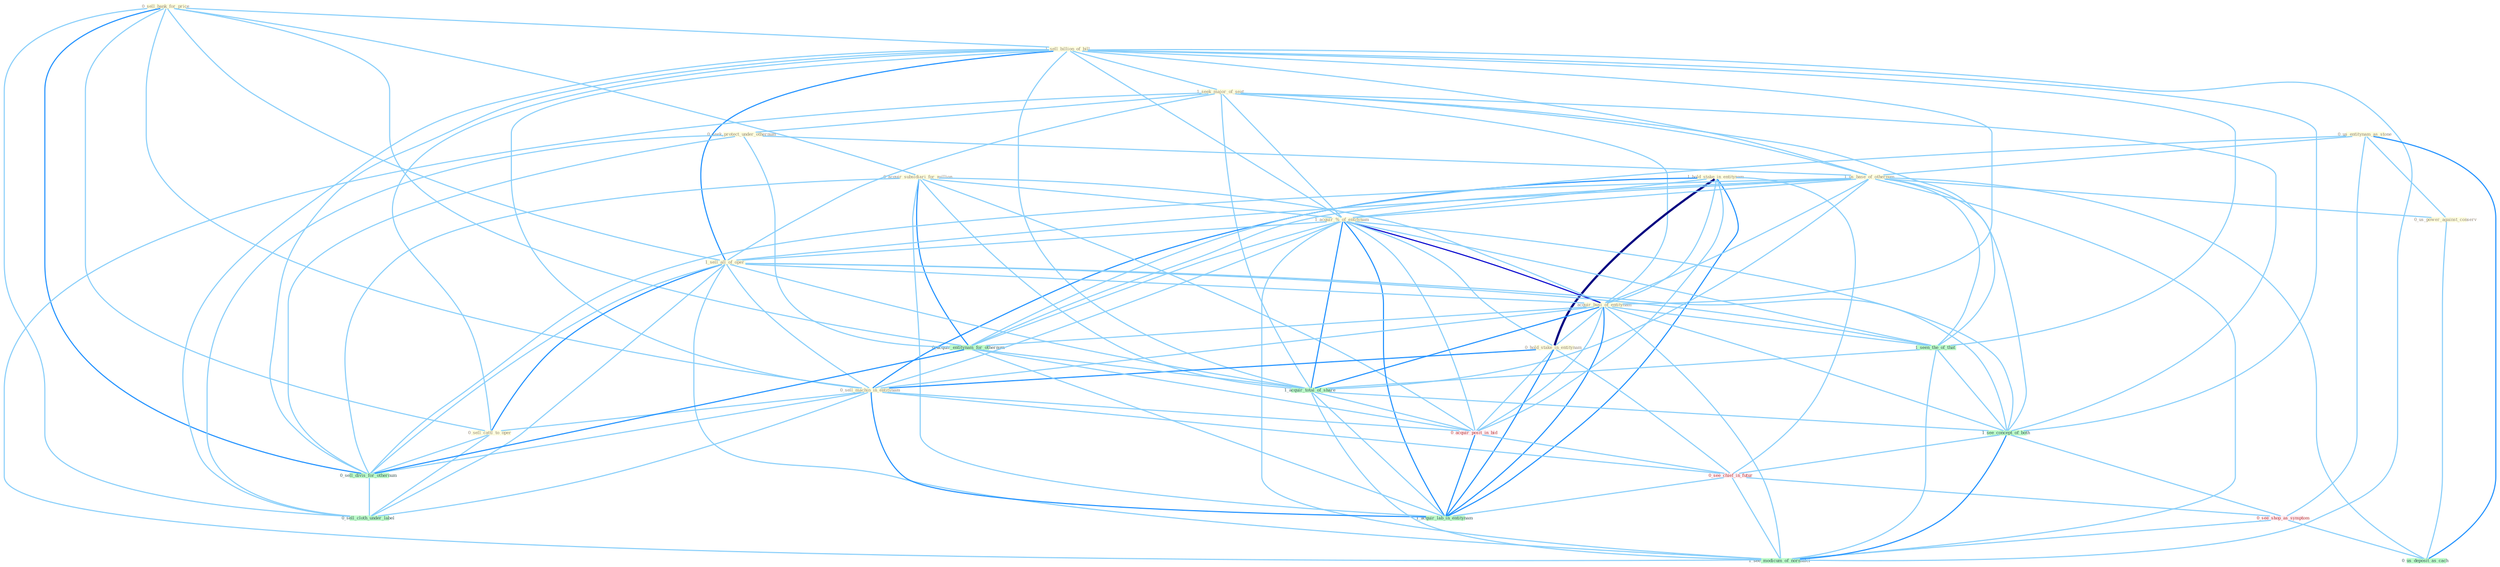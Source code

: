 Graph G{ 
    node
    [shape=polygon,style=filled,width=.5,height=.06,color="#BDFCC9",fixedsize=true,fontsize=4,
    fontcolor="#2f4f4f"];
    {node
    [color="#ffffe0", fontcolor="#8b7d6b"] "0_sell_bank_for_price " "1_sell_billion_of_bill " "1_seek_major_of_seat " "1_hold_stake_in_entitynam " "0_seek_protect_under_othernum " "0_us_entitynam_as_stone " "0_acquir_subsidiari_for_million " "1_us_base_of_othernum " "1_acquir_%_of_entitynam " "1_sell_all_of_oper " "1_acquir_busi_of_entitynam " "0_hold_stake_in_entitynam " "0_sell_machin_in_entitynam " "0_sell_cattl_to_oper " "0_us_power_against_conserv "}
{node [color="#fff0f5", fontcolor="#b22222"] "0_acquir_posit_in_bid " "0_see_chief_in_futur " "0_see_shop_as_symptom "}
edge [color="#B0E2FF"];

	"0_sell_bank_for_price " -- "1_sell_billion_of_bill " [w="1", color="#87cefa" ];
	"0_sell_bank_for_price " -- "0_acquir_subsidiari_for_million " [w="1", color="#87cefa" ];
	"0_sell_bank_for_price " -- "1_sell_all_of_oper " [w="1", color="#87cefa" ];
	"0_sell_bank_for_price " -- "0_sell_machin_in_entitynam " [w="1", color="#87cefa" ];
	"0_sell_bank_for_price " -- "0_sell_cattl_to_oper " [w="1", color="#87cefa" ];
	"0_sell_bank_for_price " -- "0_acquir_entitynam_for_othernum " [w="1", color="#87cefa" ];
	"0_sell_bank_for_price " -- "0_sell_divis_for_othernum " [w="2", color="#1e90ff" , len=0.8];
	"0_sell_bank_for_price " -- "0_sell_cloth_under_label " [w="1", color="#87cefa" ];
	"1_sell_billion_of_bill " -- "1_seek_major_of_seat " [w="1", color="#87cefa" ];
	"1_sell_billion_of_bill " -- "1_us_base_of_othernum " [w="1", color="#87cefa" ];
	"1_sell_billion_of_bill " -- "1_acquir_%_of_entitynam " [w="1", color="#87cefa" ];
	"1_sell_billion_of_bill " -- "1_sell_all_of_oper " [w="2", color="#1e90ff" , len=0.8];
	"1_sell_billion_of_bill " -- "1_acquir_busi_of_entitynam " [w="1", color="#87cefa" ];
	"1_sell_billion_of_bill " -- "0_sell_machin_in_entitynam " [w="1", color="#87cefa" ];
	"1_sell_billion_of_bill " -- "0_sell_cattl_to_oper " [w="1", color="#87cefa" ];
	"1_sell_billion_of_bill " -- "1_seen_the_of_that " [w="1", color="#87cefa" ];
	"1_sell_billion_of_bill " -- "0_sell_divis_for_othernum " [w="1", color="#87cefa" ];
	"1_sell_billion_of_bill " -- "1_acquir_total_of_share " [w="1", color="#87cefa" ];
	"1_sell_billion_of_bill " -- "0_sell_cloth_under_label " [w="1", color="#87cefa" ];
	"1_sell_billion_of_bill " -- "1_see_concept_of_both " [w="1", color="#87cefa" ];
	"1_sell_billion_of_bill " -- "1_see_modicum_of_normalci " [w="1", color="#87cefa" ];
	"1_seek_major_of_seat " -- "0_seek_protect_under_othernum " [w="1", color="#87cefa" ];
	"1_seek_major_of_seat " -- "1_us_base_of_othernum " [w="1", color="#87cefa" ];
	"1_seek_major_of_seat " -- "1_acquir_%_of_entitynam " [w="1", color="#87cefa" ];
	"1_seek_major_of_seat " -- "1_sell_all_of_oper " [w="1", color="#87cefa" ];
	"1_seek_major_of_seat " -- "1_acquir_busi_of_entitynam " [w="1", color="#87cefa" ];
	"1_seek_major_of_seat " -- "1_seen_the_of_that " [w="1", color="#87cefa" ];
	"1_seek_major_of_seat " -- "1_acquir_total_of_share " [w="1", color="#87cefa" ];
	"1_seek_major_of_seat " -- "1_see_concept_of_both " [w="1", color="#87cefa" ];
	"1_seek_major_of_seat " -- "1_see_modicum_of_normalci " [w="1", color="#87cefa" ];
	"1_hold_stake_in_entitynam " -- "1_acquir_%_of_entitynam " [w="1", color="#87cefa" ];
	"1_hold_stake_in_entitynam " -- "1_acquir_busi_of_entitynam " [w="1", color="#87cefa" ];
	"1_hold_stake_in_entitynam " -- "0_hold_stake_in_entitynam " [w="4", style=bold, color="#000080", len=0.4];
	"1_hold_stake_in_entitynam " -- "0_sell_machin_in_entitynam " [w="2", color="#1e90ff" , len=0.8];
	"1_hold_stake_in_entitynam " -- "0_acquir_posit_in_bid " [w="1", color="#87cefa" ];
	"1_hold_stake_in_entitynam " -- "0_see_chief_in_futur " [w="1", color="#87cefa" ];
	"1_hold_stake_in_entitynam " -- "1_acquir_lab_in_entitynam " [w="2", color="#1e90ff" , len=0.8];
	"0_seek_protect_under_othernum " -- "1_us_base_of_othernum " [w="1", color="#87cefa" ];
	"0_seek_protect_under_othernum " -- "0_acquir_entitynam_for_othernum " [w="1", color="#87cefa" ];
	"0_seek_protect_under_othernum " -- "0_sell_divis_for_othernum " [w="1", color="#87cefa" ];
	"0_seek_protect_under_othernum " -- "0_sell_cloth_under_label " [w="1", color="#87cefa" ];
	"0_us_entitynam_as_stone " -- "1_us_base_of_othernum " [w="1", color="#87cefa" ];
	"0_us_entitynam_as_stone " -- "0_us_power_against_conserv " [w="1", color="#87cefa" ];
	"0_us_entitynam_as_stone " -- "0_acquir_entitynam_for_othernum " [w="1", color="#87cefa" ];
	"0_us_entitynam_as_stone " -- "0_see_shop_as_symptom " [w="1", color="#87cefa" ];
	"0_us_entitynam_as_stone " -- "0_us_deposit_as_cach " [w="2", color="#1e90ff" , len=0.8];
	"0_acquir_subsidiari_for_million " -- "1_acquir_%_of_entitynam " [w="1", color="#87cefa" ];
	"0_acquir_subsidiari_for_million " -- "1_acquir_busi_of_entitynam " [w="1", color="#87cefa" ];
	"0_acquir_subsidiari_for_million " -- "0_acquir_entitynam_for_othernum " [w="2", color="#1e90ff" , len=0.8];
	"0_acquir_subsidiari_for_million " -- "0_sell_divis_for_othernum " [w="1", color="#87cefa" ];
	"0_acquir_subsidiari_for_million " -- "1_acquir_total_of_share " [w="1", color="#87cefa" ];
	"0_acquir_subsidiari_for_million " -- "0_acquir_posit_in_bid " [w="1", color="#87cefa" ];
	"0_acquir_subsidiari_for_million " -- "1_acquir_lab_in_entitynam " [w="1", color="#87cefa" ];
	"1_us_base_of_othernum " -- "1_acquir_%_of_entitynam " [w="1", color="#87cefa" ];
	"1_us_base_of_othernum " -- "1_sell_all_of_oper " [w="1", color="#87cefa" ];
	"1_us_base_of_othernum " -- "1_acquir_busi_of_entitynam " [w="1", color="#87cefa" ];
	"1_us_base_of_othernum " -- "0_us_power_against_conserv " [w="1", color="#87cefa" ];
	"1_us_base_of_othernum " -- "0_acquir_entitynam_for_othernum " [w="1", color="#87cefa" ];
	"1_us_base_of_othernum " -- "1_seen_the_of_that " [w="1", color="#87cefa" ];
	"1_us_base_of_othernum " -- "0_sell_divis_for_othernum " [w="1", color="#87cefa" ];
	"1_us_base_of_othernum " -- "1_acquir_total_of_share " [w="1", color="#87cefa" ];
	"1_us_base_of_othernum " -- "1_see_concept_of_both " [w="1", color="#87cefa" ];
	"1_us_base_of_othernum " -- "0_us_deposit_as_cach " [w="1", color="#87cefa" ];
	"1_us_base_of_othernum " -- "1_see_modicum_of_normalci " [w="1", color="#87cefa" ];
	"1_acquir_%_of_entitynam " -- "1_sell_all_of_oper " [w="1", color="#87cefa" ];
	"1_acquir_%_of_entitynam " -- "1_acquir_busi_of_entitynam " [w="3", color="#0000cd" , len=0.6];
	"1_acquir_%_of_entitynam " -- "0_hold_stake_in_entitynam " [w="1", color="#87cefa" ];
	"1_acquir_%_of_entitynam " -- "0_sell_machin_in_entitynam " [w="1", color="#87cefa" ];
	"1_acquir_%_of_entitynam " -- "0_acquir_entitynam_for_othernum " [w="1", color="#87cefa" ];
	"1_acquir_%_of_entitynam " -- "1_seen_the_of_that " [w="1", color="#87cefa" ];
	"1_acquir_%_of_entitynam " -- "1_acquir_total_of_share " [w="2", color="#1e90ff" , len=0.8];
	"1_acquir_%_of_entitynam " -- "0_acquir_posit_in_bid " [w="1", color="#87cefa" ];
	"1_acquir_%_of_entitynam " -- "1_see_concept_of_both " [w="1", color="#87cefa" ];
	"1_acquir_%_of_entitynam " -- "1_acquir_lab_in_entitynam " [w="2", color="#1e90ff" , len=0.8];
	"1_acquir_%_of_entitynam " -- "1_see_modicum_of_normalci " [w="1", color="#87cefa" ];
	"1_sell_all_of_oper " -- "1_acquir_busi_of_entitynam " [w="1", color="#87cefa" ];
	"1_sell_all_of_oper " -- "0_sell_machin_in_entitynam " [w="1", color="#87cefa" ];
	"1_sell_all_of_oper " -- "0_sell_cattl_to_oper " [w="2", color="#1e90ff" , len=0.8];
	"1_sell_all_of_oper " -- "1_seen_the_of_that " [w="1", color="#87cefa" ];
	"1_sell_all_of_oper " -- "0_sell_divis_for_othernum " [w="1", color="#87cefa" ];
	"1_sell_all_of_oper " -- "1_acquir_total_of_share " [w="1", color="#87cefa" ];
	"1_sell_all_of_oper " -- "0_sell_cloth_under_label " [w="1", color="#87cefa" ];
	"1_sell_all_of_oper " -- "1_see_concept_of_both " [w="1", color="#87cefa" ];
	"1_sell_all_of_oper " -- "1_see_modicum_of_normalci " [w="1", color="#87cefa" ];
	"1_acquir_busi_of_entitynam " -- "0_hold_stake_in_entitynam " [w="1", color="#87cefa" ];
	"1_acquir_busi_of_entitynam " -- "0_sell_machin_in_entitynam " [w="1", color="#87cefa" ];
	"1_acquir_busi_of_entitynam " -- "0_acquir_entitynam_for_othernum " [w="1", color="#87cefa" ];
	"1_acquir_busi_of_entitynam " -- "1_seen_the_of_that " [w="1", color="#87cefa" ];
	"1_acquir_busi_of_entitynam " -- "1_acquir_total_of_share " [w="2", color="#1e90ff" , len=0.8];
	"1_acquir_busi_of_entitynam " -- "0_acquir_posit_in_bid " [w="1", color="#87cefa" ];
	"1_acquir_busi_of_entitynam " -- "1_see_concept_of_both " [w="1", color="#87cefa" ];
	"1_acquir_busi_of_entitynam " -- "1_acquir_lab_in_entitynam " [w="2", color="#1e90ff" , len=0.8];
	"1_acquir_busi_of_entitynam " -- "1_see_modicum_of_normalci " [w="1", color="#87cefa" ];
	"0_hold_stake_in_entitynam " -- "0_sell_machin_in_entitynam " [w="2", color="#1e90ff" , len=0.8];
	"0_hold_stake_in_entitynam " -- "0_acquir_posit_in_bid " [w="1", color="#87cefa" ];
	"0_hold_stake_in_entitynam " -- "0_see_chief_in_futur " [w="1", color="#87cefa" ];
	"0_hold_stake_in_entitynam " -- "1_acquir_lab_in_entitynam " [w="2", color="#1e90ff" , len=0.8];
	"0_sell_machin_in_entitynam " -- "0_sell_cattl_to_oper " [w="1", color="#87cefa" ];
	"0_sell_machin_in_entitynam " -- "0_sell_divis_for_othernum " [w="1", color="#87cefa" ];
	"0_sell_machin_in_entitynam " -- "0_sell_cloth_under_label " [w="1", color="#87cefa" ];
	"0_sell_machin_in_entitynam " -- "0_acquir_posit_in_bid " [w="1", color="#87cefa" ];
	"0_sell_machin_in_entitynam " -- "0_see_chief_in_futur " [w="1", color="#87cefa" ];
	"0_sell_machin_in_entitynam " -- "1_acquir_lab_in_entitynam " [w="2", color="#1e90ff" , len=0.8];
	"0_sell_cattl_to_oper " -- "0_sell_divis_for_othernum " [w="1", color="#87cefa" ];
	"0_sell_cattl_to_oper " -- "0_sell_cloth_under_label " [w="1", color="#87cefa" ];
	"0_us_power_against_conserv " -- "0_us_deposit_as_cach " [w="1", color="#87cefa" ];
	"0_acquir_entitynam_for_othernum " -- "0_sell_divis_for_othernum " [w="2", color="#1e90ff" , len=0.8];
	"0_acquir_entitynam_for_othernum " -- "1_acquir_total_of_share " [w="1", color="#87cefa" ];
	"0_acquir_entitynam_for_othernum " -- "0_acquir_posit_in_bid " [w="1", color="#87cefa" ];
	"0_acquir_entitynam_for_othernum " -- "1_acquir_lab_in_entitynam " [w="1", color="#87cefa" ];
	"1_seen_the_of_that " -- "1_acquir_total_of_share " [w="1", color="#87cefa" ];
	"1_seen_the_of_that " -- "1_see_concept_of_both " [w="1", color="#87cefa" ];
	"1_seen_the_of_that " -- "1_see_modicum_of_normalci " [w="1", color="#87cefa" ];
	"0_sell_divis_for_othernum " -- "0_sell_cloth_under_label " [w="1", color="#87cefa" ];
	"1_acquir_total_of_share " -- "0_acquir_posit_in_bid " [w="1", color="#87cefa" ];
	"1_acquir_total_of_share " -- "1_see_concept_of_both " [w="1", color="#87cefa" ];
	"1_acquir_total_of_share " -- "1_acquir_lab_in_entitynam " [w="1", color="#87cefa" ];
	"1_acquir_total_of_share " -- "1_see_modicum_of_normalci " [w="1", color="#87cefa" ];
	"0_acquir_posit_in_bid " -- "0_see_chief_in_futur " [w="1", color="#87cefa" ];
	"0_acquir_posit_in_bid " -- "1_acquir_lab_in_entitynam " [w="2", color="#1e90ff" , len=0.8];
	"1_see_concept_of_both " -- "0_see_chief_in_futur " [w="1", color="#87cefa" ];
	"1_see_concept_of_both " -- "0_see_shop_as_symptom " [w="1", color="#87cefa" ];
	"1_see_concept_of_both " -- "1_see_modicum_of_normalci " [w="2", color="#1e90ff" , len=0.8];
	"0_see_chief_in_futur " -- "0_see_shop_as_symptom " [w="1", color="#87cefa" ];
	"0_see_chief_in_futur " -- "1_acquir_lab_in_entitynam " [w="1", color="#87cefa" ];
	"0_see_chief_in_futur " -- "1_see_modicum_of_normalci " [w="1", color="#87cefa" ];
	"0_see_shop_as_symptom " -- "0_us_deposit_as_cach " [w="1", color="#87cefa" ];
	"0_see_shop_as_symptom " -- "1_see_modicum_of_normalci " [w="1", color="#87cefa" ];
}